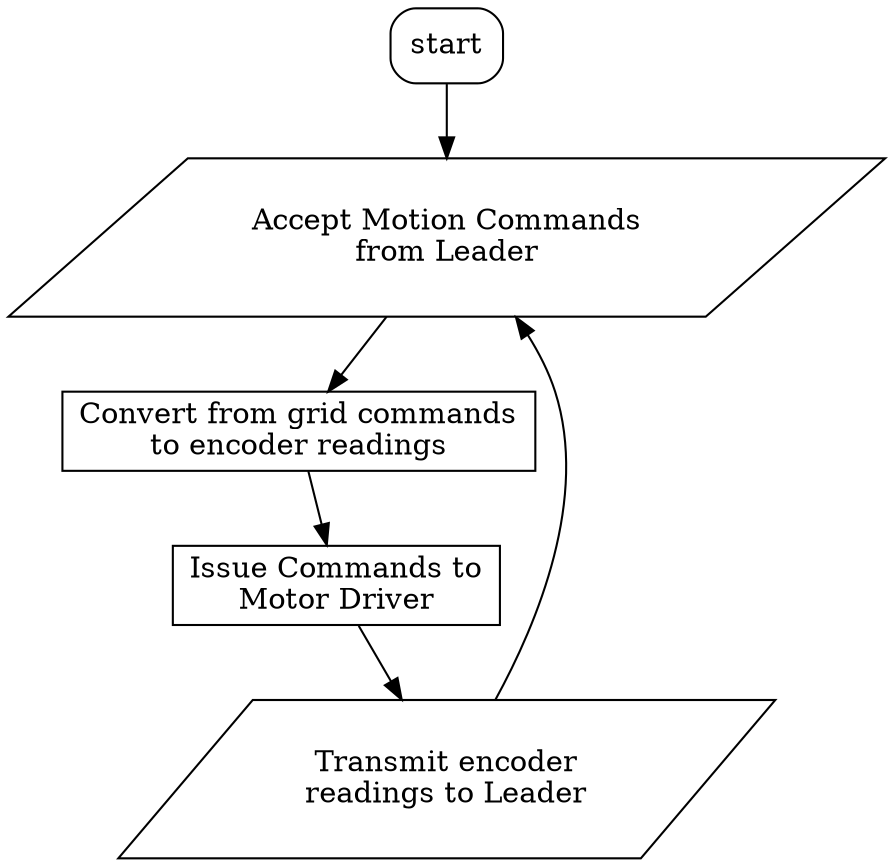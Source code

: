 digraph {
    #label="\nPas de Deux\n(pasdedeux.cpp)\nLevel 1"

    node[shape="box", style="rounded"]
       start; 
       #end;
       	
	main04 [shape = "parallelogram", style = ""];
	start -> main04;
	main04 [label = "Accept Motion Commands\nfrom Leader"];
	
	main041 [shape = "box", style = ""];
	main04 -> main041;
	main041 [label = "Convert from grid commands\nto encoder readings"];
	
	main05 [shape = "box", style = ""];
	main041 -> main05;
	main05 [label = "Issue Commands to\nMotor Driver"];
	
	main07 [shape = "parallelogram", style = ""];
	main05 -> main07;
	main07 -> main04;
	main07 [label = "Transmit encoder\nreadings to Leader"];
			
	#main08 -> end;
	
	#{rank = sink; end}
}
# dot -Tpng -o graph4.png g4.dot

